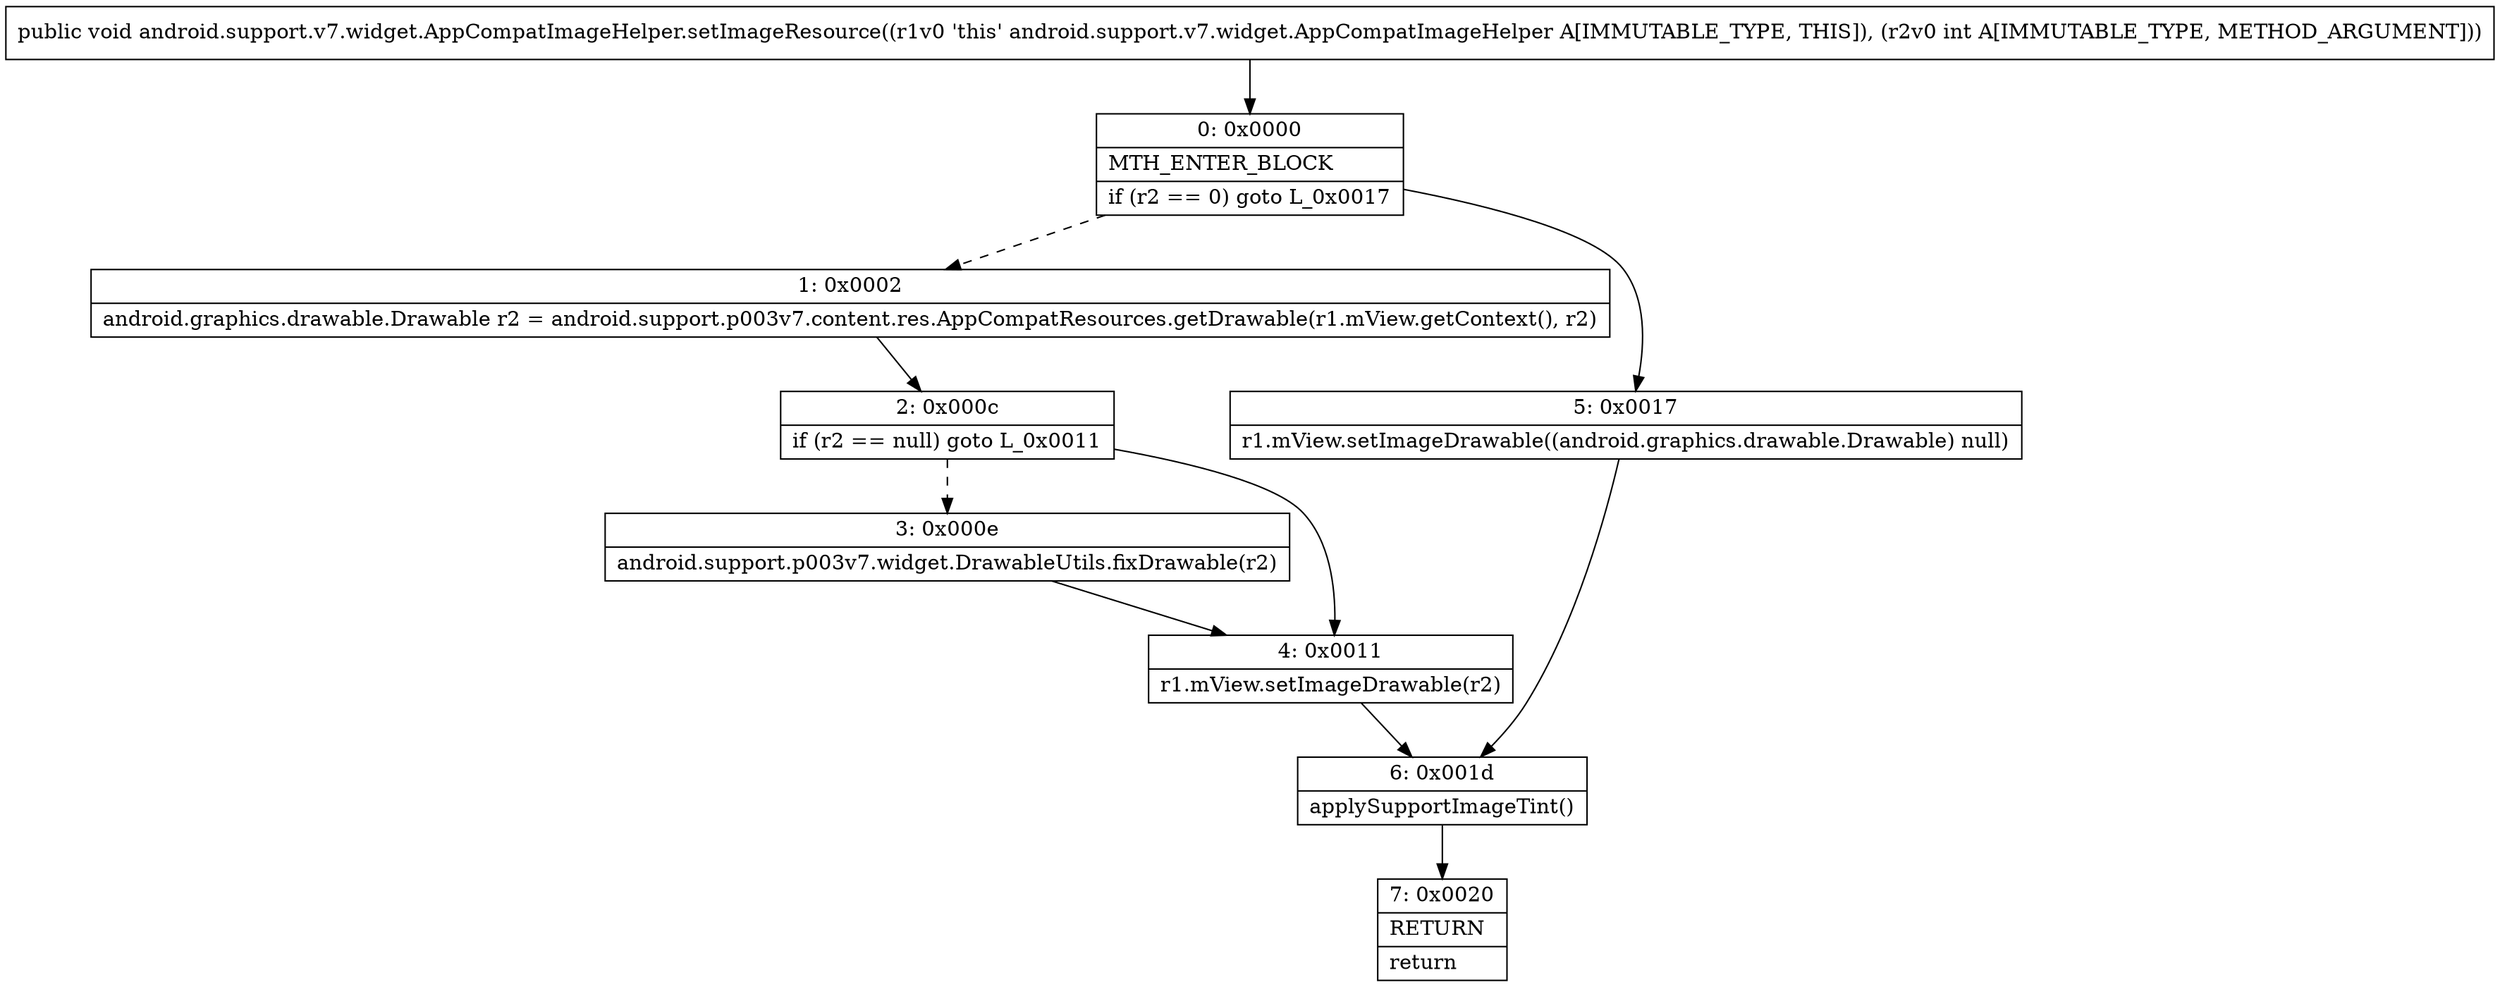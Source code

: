 digraph "CFG forandroid.support.v7.widget.AppCompatImageHelper.setImageResource(I)V" {
Node_0 [shape=record,label="{0\:\ 0x0000|MTH_ENTER_BLOCK\l|if (r2 == 0) goto L_0x0017\l}"];
Node_1 [shape=record,label="{1\:\ 0x0002|android.graphics.drawable.Drawable r2 = android.support.p003v7.content.res.AppCompatResources.getDrawable(r1.mView.getContext(), r2)\l}"];
Node_2 [shape=record,label="{2\:\ 0x000c|if (r2 == null) goto L_0x0011\l}"];
Node_3 [shape=record,label="{3\:\ 0x000e|android.support.p003v7.widget.DrawableUtils.fixDrawable(r2)\l}"];
Node_4 [shape=record,label="{4\:\ 0x0011|r1.mView.setImageDrawable(r2)\l}"];
Node_5 [shape=record,label="{5\:\ 0x0017|r1.mView.setImageDrawable((android.graphics.drawable.Drawable) null)\l}"];
Node_6 [shape=record,label="{6\:\ 0x001d|applySupportImageTint()\l}"];
Node_7 [shape=record,label="{7\:\ 0x0020|RETURN\l|return\l}"];
MethodNode[shape=record,label="{public void android.support.v7.widget.AppCompatImageHelper.setImageResource((r1v0 'this' android.support.v7.widget.AppCompatImageHelper A[IMMUTABLE_TYPE, THIS]), (r2v0 int A[IMMUTABLE_TYPE, METHOD_ARGUMENT])) }"];
MethodNode -> Node_0;
Node_0 -> Node_1[style=dashed];
Node_0 -> Node_5;
Node_1 -> Node_2;
Node_2 -> Node_3[style=dashed];
Node_2 -> Node_4;
Node_3 -> Node_4;
Node_4 -> Node_6;
Node_5 -> Node_6;
Node_6 -> Node_7;
}

